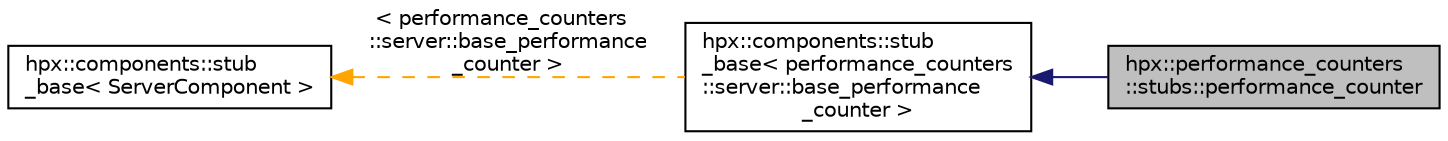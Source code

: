 digraph "hpx::performance_counters::stubs::performance_counter"
{
  edge [fontname="Helvetica",fontsize="10",labelfontname="Helvetica",labelfontsize="10"];
  node [fontname="Helvetica",fontsize="10",shape=record];
  rankdir="LR";
  Node3 [label="hpx::performance_counters\l::stubs::performance_counter",height=0.2,width=0.4,color="black", fillcolor="grey75", style="filled", fontcolor="black"];
  Node4 -> Node3 [dir="back",color="midnightblue",fontsize="10",style="solid",fontname="Helvetica"];
  Node4 [label="hpx::components::stub\l_base\< performance_counters\l::server::base_performance\l_counter \>",height=0.2,width=0.4,color="black", fillcolor="white", style="filled",URL="$de/dfa/structhpx_1_1components_1_1stub__base.html"];
  Node5 -> Node4 [dir="back",color="orange",fontsize="10",style="dashed",label=" \< performance_counters\l::server::base_performance\l_counter \>" ,fontname="Helvetica"];
  Node5 [label="hpx::components::stub\l_base\< ServerComponent \>",height=0.2,width=0.4,color="black", fillcolor="white", style="filled",URL="$de/dfa/structhpx_1_1components_1_1stub__base.html"];
}
